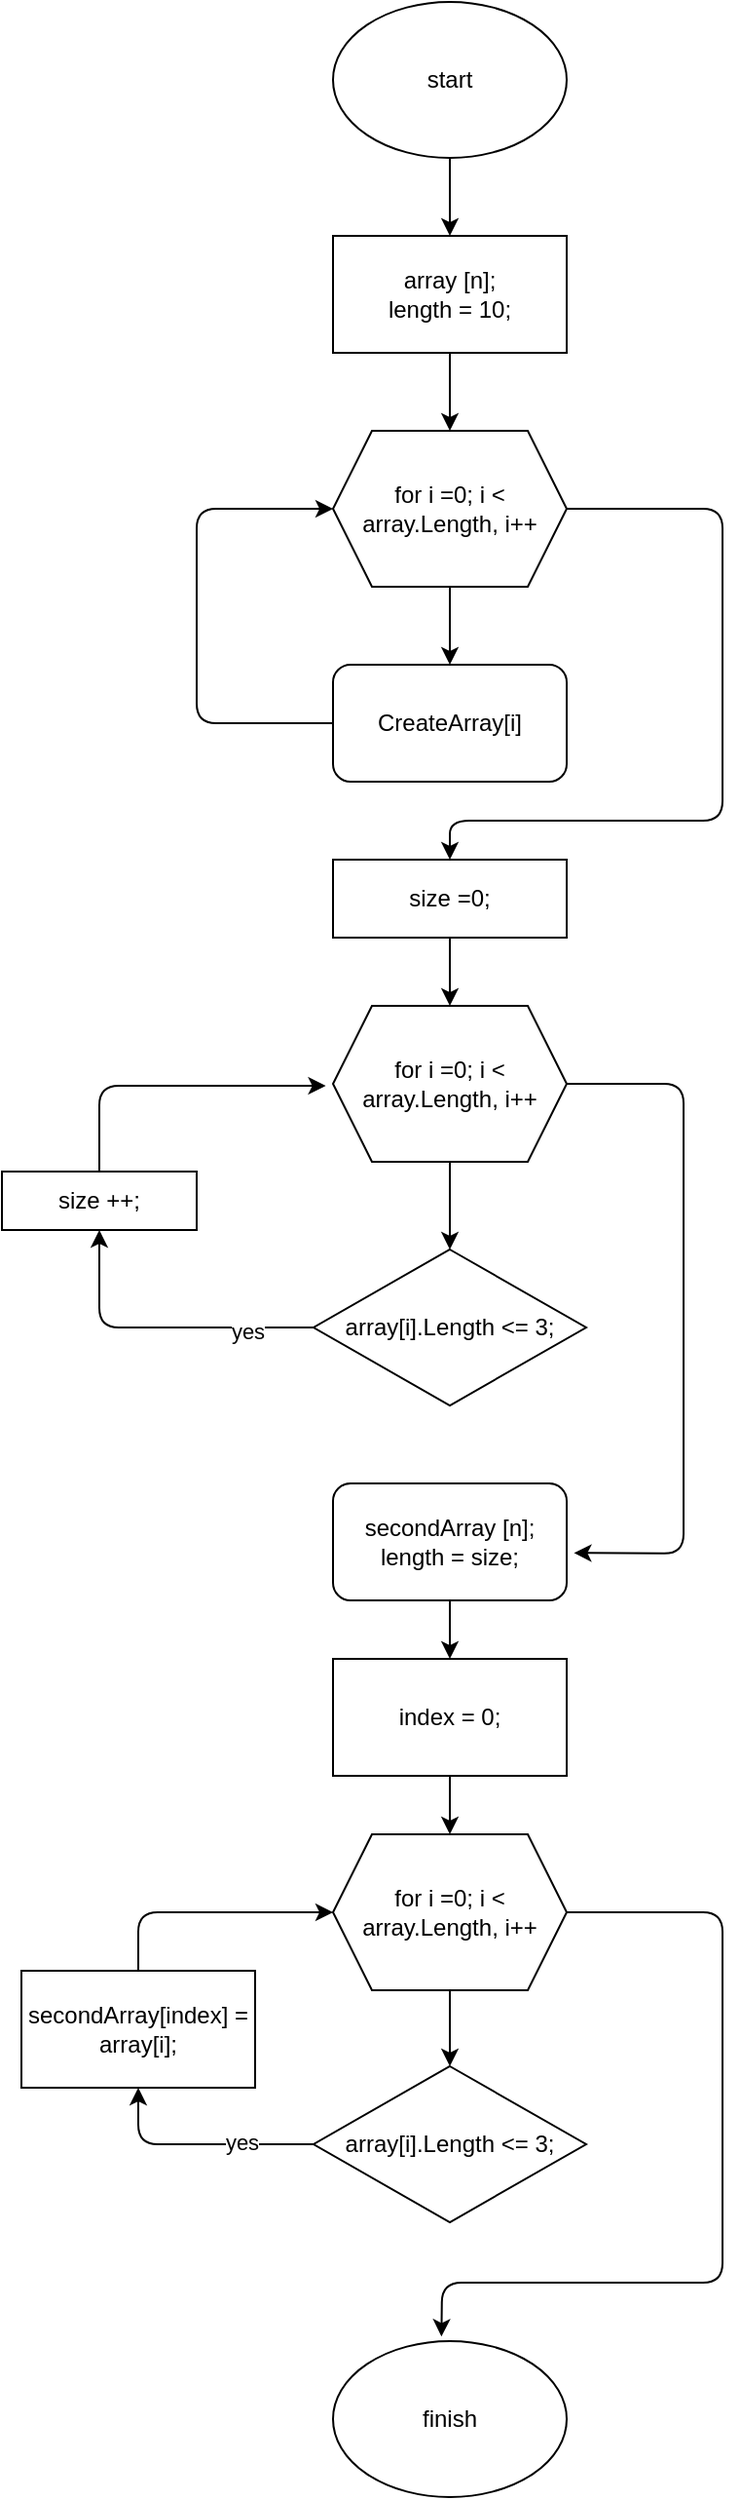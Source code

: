 <mxfile>
    <diagram id="ub-xCmUAQSwSVjV8frpI" name="Страница 1">
        <mxGraphModel dx="563" dy="319" grid="1" gridSize="10" guides="1" tooltips="1" connect="1" arrows="1" fold="1" page="1" pageScale="1" pageWidth="827" pageHeight="1169" math="0" shadow="0">
            <root>
                <mxCell id="0"/>
                <mxCell id="1" parent="0"/>
                <mxCell id="4" style="edgeStyle=none;html=1;entryX=0.5;entryY=0;entryDx=0;entryDy=0;" edge="1" parent="1" source="2" target="3">
                    <mxGeometry relative="1" as="geometry"/>
                </mxCell>
                <mxCell id="2" value="start" style="ellipse;whiteSpace=wrap;html=1;" vertex="1" parent="1">
                    <mxGeometry x="320" y="30" width="120" height="80" as="geometry"/>
                </mxCell>
                <mxCell id="6" style="edgeStyle=none;html=1;entryX=0.5;entryY=0;entryDx=0;entryDy=0;" edge="1" parent="1" source="3">
                    <mxGeometry relative="1" as="geometry">
                        <mxPoint x="380" y="250" as="targetPoint"/>
                    </mxGeometry>
                </mxCell>
                <mxCell id="3" value="array [n];&lt;br&gt;length = 10;" style="rounded=0;whiteSpace=wrap;html=1;" vertex="1" parent="1">
                    <mxGeometry x="320" y="150" width="120" height="60" as="geometry"/>
                </mxCell>
                <mxCell id="12" style="edgeStyle=none;html=1;entryX=0.5;entryY=0;entryDx=0;entryDy=0;" edge="1" parent="1" source="9" target="11">
                    <mxGeometry relative="1" as="geometry"/>
                </mxCell>
                <mxCell id="17" style="edgeStyle=none;html=1;entryX=0.5;entryY=0;entryDx=0;entryDy=0;" edge="1" parent="1" source="9" target="28">
                    <mxGeometry relative="1" as="geometry">
                        <Array as="points">
                            <mxPoint x="520" y="290"/>
                            <mxPoint x="520" y="450"/>
                            <mxPoint x="380" y="450"/>
                        </Array>
                    </mxGeometry>
                </mxCell>
                <mxCell id="9" value="for i =0; i &amp;lt; array.Length, i++" style="shape=hexagon;perimeter=hexagonPerimeter2;whiteSpace=wrap;html=1;fixedSize=1;" vertex="1" parent="1">
                    <mxGeometry x="320" y="250" width="120" height="80" as="geometry"/>
                </mxCell>
                <mxCell id="13" style="edgeStyle=none;html=1;entryX=0;entryY=0.5;entryDx=0;entryDy=0;" edge="1" parent="1" source="11" target="9">
                    <mxGeometry relative="1" as="geometry">
                        <Array as="points">
                            <mxPoint x="250" y="400"/>
                            <mxPoint x="250" y="290"/>
                        </Array>
                    </mxGeometry>
                </mxCell>
                <mxCell id="11" value="CreateArray[i]" style="rounded=1;whiteSpace=wrap;html=1;" vertex="1" parent="1">
                    <mxGeometry x="320" y="370" width="120" height="60" as="geometry"/>
                </mxCell>
                <mxCell id="22" style="edgeStyle=none;html=1;entryX=0.5;entryY=0;entryDx=0;entryDy=0;" edge="1" parent="1" source="14">
                    <mxGeometry relative="1" as="geometry">
                        <mxPoint x="380" y="600" as="targetPoint"/>
                    </mxGeometry>
                </mxCell>
                <mxCell id="31" style="edgeStyle=none;html=1;entryX=1.031;entryY=0.594;entryDx=0;entryDy=0;entryPerimeter=0;" edge="1" parent="1" source="14" target="30">
                    <mxGeometry relative="1" as="geometry">
                        <Array as="points">
                            <mxPoint x="500" y="585"/>
                            <mxPoint x="500" y="826"/>
                        </Array>
                    </mxGeometry>
                </mxCell>
                <mxCell id="14" value="&lt;span&gt;for i =0; i &amp;lt; array.Length, i++&lt;/span&gt;" style="shape=hexagon;perimeter=hexagonPerimeter2;whiteSpace=wrap;html=1;fixedSize=1;" vertex="1" parent="1">
                    <mxGeometry x="320" y="545" width="120" height="80" as="geometry"/>
                </mxCell>
                <mxCell id="24" style="edgeStyle=none;html=1;entryX=0.5;entryY=1;entryDx=0;entryDy=0;" edge="1" parent="1" source="18" target="25">
                    <mxGeometry relative="1" as="geometry">
                        <mxPoint x="250" y="730" as="targetPoint"/>
                        <Array as="points">
                            <mxPoint x="200" y="710"/>
                        </Array>
                    </mxGeometry>
                </mxCell>
                <mxCell id="27" value="yes" style="edgeLabel;html=1;align=center;verticalAlign=middle;resizable=0;points=[];" vertex="1" connectable="0" parent="24">
                    <mxGeometry x="-0.567" y="2" relative="1" as="geometry">
                        <mxPoint as="offset"/>
                    </mxGeometry>
                </mxCell>
                <mxCell id="18" value="array[i].Length &amp;lt;= 3;" style="rhombus;whiteSpace=wrap;html=1;" vertex="1" parent="1">
                    <mxGeometry x="310" y="670" width="140" height="80" as="geometry"/>
                </mxCell>
                <mxCell id="23" style="edgeStyle=none;html=1;entryX=0.5;entryY=0;entryDx=0;entryDy=0;exitX=0.5;exitY=1;exitDx=0;exitDy=0;" edge="1" parent="1" source="14" target="18">
                    <mxGeometry relative="1" as="geometry">
                        <mxPoint x="380" y="660" as="sourcePoint"/>
                    </mxGeometry>
                </mxCell>
                <mxCell id="26" style="edgeStyle=none;html=1;entryX=-0.031;entryY=0.513;entryDx=0;entryDy=0;entryPerimeter=0;" edge="1" parent="1" source="25" target="14">
                    <mxGeometry relative="1" as="geometry">
                        <Array as="points">
                            <mxPoint x="200" y="586"/>
                        </Array>
                    </mxGeometry>
                </mxCell>
                <mxCell id="25" value="size ++;" style="rounded=0;whiteSpace=wrap;html=1;" vertex="1" parent="1">
                    <mxGeometry x="150" y="630" width="100" height="30" as="geometry"/>
                </mxCell>
                <mxCell id="29" style="edgeStyle=none;html=1;entryX=0.5;entryY=0;entryDx=0;entryDy=0;" edge="1" parent="1" source="28" target="14">
                    <mxGeometry relative="1" as="geometry"/>
                </mxCell>
                <mxCell id="28" value="size =0;" style="rounded=0;whiteSpace=wrap;html=1;" vertex="1" parent="1">
                    <mxGeometry x="320" y="470" width="120" height="40" as="geometry"/>
                </mxCell>
                <mxCell id="33" style="edgeStyle=none;html=1;entryX=0.5;entryY=0;entryDx=0;entryDy=0;" edge="1" parent="1" source="30" target="34">
                    <mxGeometry relative="1" as="geometry"/>
                </mxCell>
                <mxCell id="30" value="secondArray [n];&lt;br&gt;length = size;" style="rounded=1;whiteSpace=wrap;html=1;" vertex="1" parent="1">
                    <mxGeometry x="320" y="790" width="120" height="60" as="geometry"/>
                </mxCell>
                <mxCell id="37" style="edgeStyle=none;html=1;entryX=0.5;entryY=0;entryDx=0;entryDy=0;" edge="1" parent="1" source="32" target="36">
                    <mxGeometry relative="1" as="geometry"/>
                </mxCell>
                <mxCell id="44" style="edgeStyle=none;html=1;entryX=0.464;entryY=-0.029;entryDx=0;entryDy=0;entryPerimeter=0;" edge="1" parent="1" source="32" target="43">
                    <mxGeometry relative="1" as="geometry">
                        <Array as="points">
                            <mxPoint x="520" y="1010"/>
                            <mxPoint x="520" y="1200"/>
                            <mxPoint x="376" y="1200"/>
                        </Array>
                    </mxGeometry>
                </mxCell>
                <mxCell id="32" value="&lt;span&gt;for i =0; i &amp;lt; array.Length, i++&lt;/span&gt;" style="shape=hexagon;perimeter=hexagonPerimeter2;whiteSpace=wrap;html=1;fixedSize=1;" vertex="1" parent="1">
                    <mxGeometry x="320" y="970" width="120" height="80" as="geometry"/>
                </mxCell>
                <mxCell id="35" style="edgeStyle=none;html=1;entryX=0.5;entryY=0;entryDx=0;entryDy=0;" edge="1" parent="1" source="34" target="32">
                    <mxGeometry relative="1" as="geometry"/>
                </mxCell>
                <mxCell id="34" value="index = 0;" style="rounded=0;whiteSpace=wrap;html=1;" vertex="1" parent="1">
                    <mxGeometry x="320" y="880" width="120" height="60" as="geometry"/>
                </mxCell>
                <mxCell id="40" style="edgeStyle=none;html=1;entryX=0.5;entryY=1;entryDx=0;entryDy=0;" edge="1" parent="1" source="36" target="39">
                    <mxGeometry relative="1" as="geometry">
                        <Array as="points">
                            <mxPoint x="220" y="1129"/>
                        </Array>
                    </mxGeometry>
                </mxCell>
                <mxCell id="42" value="yes" style="edgeLabel;html=1;align=center;verticalAlign=middle;resizable=0;points=[];" vertex="1" connectable="0" parent="40">
                    <mxGeometry x="-0.367" y="-1" relative="1" as="geometry">
                        <mxPoint as="offset"/>
                    </mxGeometry>
                </mxCell>
                <mxCell id="36" value="array[i].Length &amp;lt;= 3;" style="rhombus;whiteSpace=wrap;html=1;" vertex="1" parent="1">
                    <mxGeometry x="310" y="1089" width="140" height="80" as="geometry"/>
                </mxCell>
                <mxCell id="41" style="edgeStyle=none;html=1;entryX=0;entryY=0.5;entryDx=0;entryDy=0;" edge="1" parent="1" source="39" target="32">
                    <mxGeometry relative="1" as="geometry">
                        <Array as="points">
                            <mxPoint x="220" y="1010"/>
                        </Array>
                    </mxGeometry>
                </mxCell>
                <mxCell id="39" value="secondArray[index] = array[i];" style="rounded=0;whiteSpace=wrap;html=1;" vertex="1" parent="1">
                    <mxGeometry x="160" y="1040" width="120" height="60" as="geometry"/>
                </mxCell>
                <mxCell id="43" value="finish" style="ellipse;whiteSpace=wrap;html=1;" vertex="1" parent="1">
                    <mxGeometry x="320" y="1230" width="120" height="80" as="geometry"/>
                </mxCell>
            </root>
        </mxGraphModel>
    </diagram>
</mxfile>